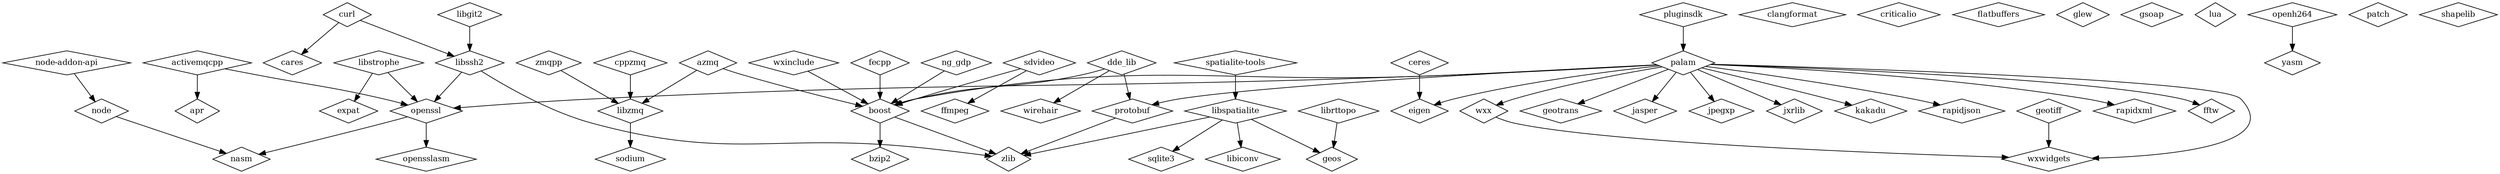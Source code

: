 digraph GG {
  node [fontsize=12];
  "activemqcpp" [shape=diamond];
  "activemqcpp" -> "apr";
  "activemqcpp" -> "openssl";
  "apr" [shape=diamond];
  "azmq" [shape=diamond];
  "azmq" -> "boost";
  "azmq" -> "libzmq";
  "boost" [shape=diamond];
  "boost" -> "bzip2";
  "boost" -> "zlib";
  "bzip2" [shape=diamond];
  "cares" [shape=diamond];
  "ceres" [shape=diamond];
  "ceres" -> "eigen";
  "clangformat" [shape=diamond];
  "cppzmq" [shape=diamond];
  "cppzmq" -> "libzmq";
  "criticalio" [shape=diamond];
  "curl" [shape=diamond];
  "curl" -> "cares";
  "curl" -> "libssh2";
  "dde_lib" [shape=diamond];
  "dde_lib" -> "boost";
  "dde_lib" -> "protobuf";
  "dde_lib" -> "wirehair";
  "eigen" [shape=diamond];
  "expat" [shape=diamond];
  "fecpp" [shape=diamond];
  "fecpp" -> "boost";
  "ffmpeg" [shape=diamond];
  "fftw" [shape=diamond];
  "flatbuffers" [shape=diamond];
  "geos" [shape=diamond];
  "geotiff" [shape=diamond];
  "geotiff" -> "wxwidgets";
  "geotrans" [shape=diamond];
  "glew" [shape=diamond];
  "gsoap" [shape=diamond];
  "jasper" [shape=diamond];
  "jpegxp" [shape=diamond];
  "jxrlib" [shape=diamond];
  "kakadu" [shape=diamond];
  "libgit2" [shape=diamond];
  "libgit2" -> "libssh2";
  "libiconv" [shape=diamond];
  "librttopo" [shape=diamond];
  "librttopo" -> "geos";
  "libspatialite" [shape=diamond];
  "libspatialite" -> "geos";
  "libspatialite" -> "libiconv";
  "libspatialite" -> "sqlite3";
  "libspatialite" -> "zlib";
  "libssh2" [shape=diamond];
  "libssh2" -> "openssl";
  "libssh2" -> "zlib";
  "libstrophe" [shape=diamond];
  "libstrophe" -> "expat";
  "libstrophe" -> "openssl";
  "libzmq" [shape=diamond];
  "libzmq" -> "sodium";
  "lua" [shape=diamond];
  "nasm" [shape=diamond];
  "ng_gdp" [shape=diamond];
  "ng_gdp" -> "boost";
  "node" [shape=diamond];
  "node" -> "nasm";
  "node-addon-api" [shape=diamond];
  "node-addon-api" -> "node";
  "openh264" [shape=diamond];
  "openh264" -> "yasm";
  "openssl" [shape=diamond];
  "openssl" -> "nasm";
  "openssl" -> "opensslasm";
  "opensslasm" [shape=diamond];
  "palam" [shape=diamond];
  "palam" -> "boost";
  "palam" -> "eigen";
  "palam" -> "fftw";
  "palam" -> "geotrans";
  "palam" -> "jasper";
  "palam" -> "jpegxp";
  "palam" -> "jxrlib";
  "palam" -> "kakadu";
  "palam" -> "openssl";
  "palam" -> "protobuf";
  "palam" -> "rapidjson";
  "palam" -> "rapidxml";
  "palam" -> "wxwidgets";
  "palam" -> "wxx";
  "patch" [shape=diamond];
  "pluginsdk" [shape=diamond];
  "pluginsdk" -> "palam";
  "protobuf" [shape=diamond];
  "protobuf" -> "zlib";
  "rapidjson" [shape=diamond];
  "rapidxml" [shape=diamond];
  "sdvideo" [shape=diamond];
  "sdvideo" -> "boost";
  "sdvideo" -> "ffmpeg";
  "shapelib" [shape=diamond];
  "sodium" [shape=diamond];
  "spatialite-tools" [shape=diamond];
  "spatialite-tools" -> "libspatialite";
  "sqlite3" [shape=diamond];
  "wirehair" [shape=diamond];
  "wxinclude" [shape=diamond];
  "wxinclude" -> "boost";
  "wxwidgets" [shape=diamond];
  "wxx" [shape=diamond];
  "wxx" -> "wxwidgets";
  "yasm" [shape=diamond];
  "zlib" [shape=diamond];
  "zmqpp" [shape=diamond];
  "zmqpp" -> "libzmq";
}
